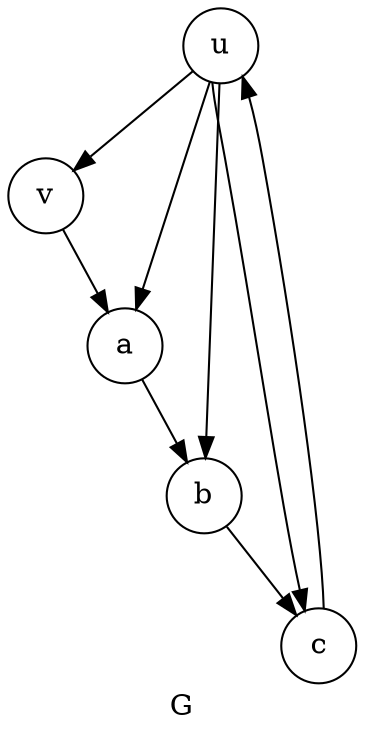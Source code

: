 digraph G {
    label=G
    node [shape=circle]
    u -> v
    v -> a
    a -> b
    b -> c
    c -> u
    u -> a
    u -> b
    u -> c
}
